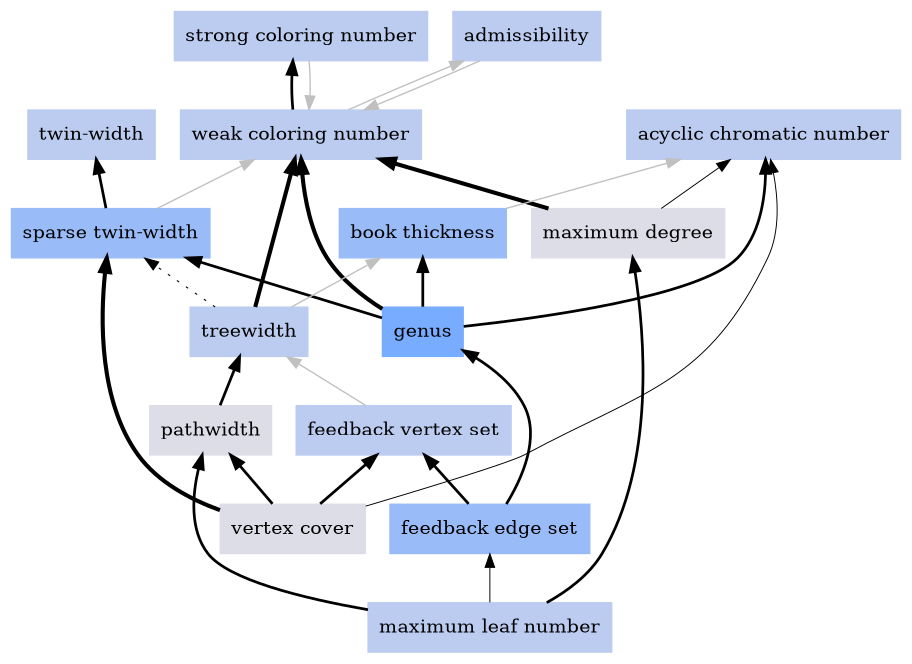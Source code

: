 digraph local_gbaHdw {
	node [color=lightblue2 style=filled]
	margin=0.04 size="6,6"
	rankdir = BT
	"n_2FM8hj" [label="sparse twin-width" URL="/parameters/html/2FM8hj" color="#99bcf8" shape=box]
	"n_UyQ5yM" [label="maximum degree" URL="/parameters/html/UyQ5yM" color="#dddde8" shape=box]
	"n_4lp9Yj" [label="vertex cover" URL="/parameters/html/4lp9Yj" color="#dddde8" shape=box]
	"n_PxVh3F" [label="strong coloring number" URL="/parameters/html/PxVh3F" color="#bbccf0" shape=box]
	"n_GNOiyB" [label="feedback vertex set" URL="/parameters/html/GNOiyB" color="#bbccf0" shape=box]
	"n_HTk9PZ" [label="feedback edge set" URL="/parameters/html/HTk9PZ" color="#99bcf8" shape=box]
	"n_VHClqR" [label="pathwidth" URL="/parameters/html/VHClqR" color="#dddde8" shape=box]
	"n_BN92vX" [label="maximum leaf number" URL="/parameters/html/BN92vX" color="#bbccf0" shape=box]
	"n_gbaHdw" [label="genus" URL="/parameters/html/gbaHdw" color="#78acff" shape=box]
	"n_v4sLfO" [label="admissibility" URL="/parameters/html/v4sLfO" color="#bbccf0" shape=box]
	"n_OrH7et" [label="twin-width" URL="/parameters/html/OrH7et" color="#bbccf0" shape=box]
	"n_KD6n2n" [label="weak coloring number" URL="/parameters/html/KD6n2n" color="#bbccf0" shape=box]
	"n_5Q7fuR" [label="treewidth" URL="/parameters/html/5Q7fuR" color="#bbccf0" shape=box]
	"n_QGZuUW" [label="acyclic chromatic number" URL="/parameters/html/QGZuUW" color="#bbccf0" shape=box]
	"n_doijTS" [label="book thickness" URL="/parameters/html/doijTS" color="#99bcf8" shape=box]
	"n_4lp9Yj" -> "n_QGZuUW" [label="" decorate=true lblstyle="above, sloped" weight="20" penwidth="0.7"]
	"n_5Q7fuR" -> "n_KD6n2n" [label="" decorate=true lblstyle="above, sloped" weight="100" penwidth="3.0"]
	"n_BN92vX" -> "n_HTk9PZ" [label="" decorate=true lblstyle="above, sloped" weight="20" penwidth="0.7"]
	"n_PxVh3F" -> "n_KD6n2n" [label="" decorate=true lblstyle="above, sloped" color="gray" weight="1"]
	"n_gbaHdw" -> "n_QGZuUW" [label="" decorate=true lblstyle="above, sloped" weight="100" penwidth="2.0"]
	"n_HTk9PZ" -> "n_gbaHdw" [label="" decorate=true lblstyle="above, sloped" weight="100" penwidth="2.0"]
	"n_gbaHdw" -> "n_2FM8hj" [label="" decorate=true lblstyle="above, sloped" weight="100" penwidth="2.0"]
	"n_gbaHdw" -> "n_doijTS" [label="" decorate=true lblstyle="above, sloped" weight="100" penwidth="2.0"]
	"n_gbaHdw" -> "n_KD6n2n" [label="" decorate=true lblstyle="above, sloped" weight="100" penwidth="3.0"]
	"n_doijTS" -> "n_QGZuUW" [label="" decorate=true lblstyle="above, sloped" color="gray" weight="1"]
	"n_VHClqR" -> "n_5Q7fuR" [label="" decorate=true lblstyle="above, sloped" weight="100" penwidth="2.0"]
	"n_GNOiyB" -> "n_5Q7fuR" [label="" decorate=true lblstyle="above, sloped" color="gray" weight="1"]
	"n_KD6n2n" -> "n_PxVh3F" [label="" decorate=true lblstyle="above, sloped" weight="100" penwidth="2.0"]
	"n_BN92vX" -> "n_UyQ5yM" [label="" decorate=true lblstyle="above, sloped" weight="100" penwidth="2.0"]
	"n_UyQ5yM" -> "n_QGZuUW" [label="" decorate=true lblstyle="above, sloped" weight="20" penwidth="0.7"]
	"n_2FM8hj" -> "n_OrH7et" [label="" decorate=true lblstyle="above, sloped" weight="100" penwidth="2.0"]
	"n_5Q7fuR" -> "n_2FM8hj" [label="" decorate=true lblstyle="above, sloped" style="dotted" weight="1" penwidth="0.8"]
	"n_4lp9Yj" -> "n_2FM8hj" [label="" decorate=true lblstyle="above, sloped" weight="100" penwidth="3.0"]
	"n_HTk9PZ" -> "n_GNOiyB" [label="" decorate=true lblstyle="above, sloped" weight="100" penwidth="2.0"]
	"n_4lp9Yj" -> "n_VHClqR" [label="" decorate=true lblstyle="above, sloped" weight="100" penwidth="2.0"]
	"n_2FM8hj" -> "n_KD6n2n" [label="" decorate=true lblstyle="above, sloped" color="gray" weight="1"]
	"n_v4sLfO" -> "n_KD6n2n" [label="" decorate=true lblstyle="above, sloped" color="gray" weight="1"]
	"n_4lp9Yj" -> "n_GNOiyB" [label="" decorate=true lblstyle="above, sloped" weight="100" penwidth="2.0"]
	"n_UyQ5yM" -> "n_KD6n2n" [label="" decorate=true lblstyle="above, sloped" weight="100" penwidth="3.0"]
	"n_5Q7fuR" -> "n_doijTS" [label="" decorate=true lblstyle="above, sloped" color="gray" weight="1"]
	"n_BN92vX" -> "n_VHClqR" [label="" decorate=true lblstyle="above, sloped" weight="100" penwidth="2.0"]
	"n_KD6n2n" -> "n_v4sLfO" [label="" decorate=true lblstyle="above, sloped" color="gray" weight="1"]
}
